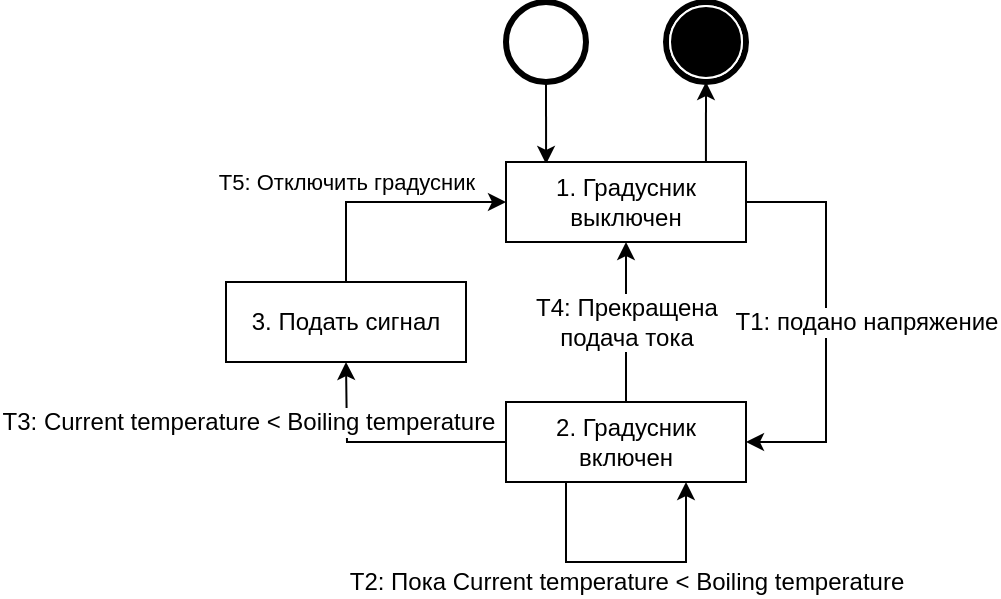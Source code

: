 <mxfile version="10.6.9" type="google"><diagram id="YanCnD4E2_m-kY68px8X" name="Page-1"><mxGraphModel dx="918" dy="655" grid="1" gridSize="10" guides="1" tooltips="1" connect="1" arrows="1" fold="1" page="1" pageScale="1" pageWidth="827" pageHeight="1169" math="0" shadow="0"><root><mxCell id="0"/><mxCell id="1" parent="0"/><mxCell id="iKuane9JJiexshHnCTdA-4" style="edgeStyle=orthogonalEdgeStyle;rounded=0;orthogonalLoop=1;jettySize=auto;html=1;exitX=0.5;exitY=1;exitDx=0;exitDy=0;entryX=0.167;entryY=0.025;entryDx=0;entryDy=0;entryPerimeter=0;" edge="1" parent="1" source="iKuane9JJiexshHnCTdA-1" target="iKuane9JJiexshHnCTdA-3"><mxGeometry relative="1" as="geometry"/></mxCell><mxCell id="iKuane9JJiexshHnCTdA-1" value="" style="shape=mxgraph.bpmn.shape;html=1;verticalLabelPosition=bottom;labelBackgroundColor=#ffffff;verticalAlign=top;align=center;perimeter=ellipsePerimeter;outlineConnect=0;outline=end;symbol=general;" vertex="1" parent="1"><mxGeometry x="320" y="40" width="40" height="40" as="geometry"/></mxCell><mxCell id="iKuane9JJiexshHnCTdA-5" style="edgeStyle=orthogonalEdgeStyle;rounded=0;orthogonalLoop=1;jettySize=auto;html=1;entryX=0.5;entryY=1;entryDx=0;entryDy=0;exitX=0.833;exitY=0.025;exitDx=0;exitDy=0;exitPerimeter=0;" edge="1" parent="1" source="iKuane9JJiexshHnCTdA-3" target="iKuane9JJiexshHnCTdA-2"><mxGeometry relative="1" as="geometry"><mxPoint x="450" y="100" as="sourcePoint"/></mxGeometry></mxCell><mxCell id="iKuane9JJiexshHnCTdA-2" value="" style="shape=mxgraph.bpmn.shape;html=1;verticalLabelPosition=bottom;labelBackgroundColor=#ffffff;verticalAlign=top;align=center;perimeter=ellipsePerimeter;outlineConnect=0;outline=end;symbol=terminate;" vertex="1" parent="1"><mxGeometry x="400" y="40" width="40" height="40" as="geometry"/></mxCell><mxCell id="iKuane9JJiexshHnCTdA-7" style="edgeStyle=orthogonalEdgeStyle;rounded=0;orthogonalLoop=1;jettySize=auto;html=1;exitX=1;exitY=0.5;exitDx=0;exitDy=0;entryX=1;entryY=0.5;entryDx=0;entryDy=0;" edge="1" parent="1" source="iKuane9JJiexshHnCTdA-3" target="iKuane9JJiexshHnCTdA-6"><mxGeometry relative="1" as="geometry"><Array as="points"><mxPoint x="480" y="140"/><mxPoint x="480" y="260"/></Array></mxGeometry></mxCell><mxCell id="iKuane9JJiexshHnCTdA-8" value="T1: подано напряжение" style="text;html=1;resizable=0;points=[];align=center;verticalAlign=middle;labelBackgroundColor=#ffffff;" vertex="1" connectable="0" parent="iKuane9JJiexshHnCTdA-7"><mxGeometry x="-0.025" relative="1" as="geometry"><mxPoint x="20" y="2" as="offset"/></mxGeometry></mxCell><mxCell id="iKuane9JJiexshHnCTdA-3" value="1. Градусник выключен" style="rounded=0;whiteSpace=wrap;html=1;" vertex="1" parent="1"><mxGeometry x="320" y="120" width="120" height="40" as="geometry"/></mxCell><mxCell id="iKuane9JJiexshHnCTdA-12" style="edgeStyle=orthogonalEdgeStyle;rounded=0;orthogonalLoop=1;jettySize=auto;html=1;exitX=0;exitY=0.5;exitDx=0;exitDy=0;" edge="1" parent="1" source="iKuane9JJiexshHnCTdA-6"><mxGeometry relative="1" as="geometry"><mxPoint x="240" y="220" as="targetPoint"/></mxGeometry></mxCell><mxCell id="iKuane9JJiexshHnCTdA-14" value="T3: Current temperature &amp;lt; Boiling temperature" style="text;html=1;resizable=0;points=[];align=center;verticalAlign=middle;labelBackgroundColor=#ffffff;" vertex="1" connectable="0" parent="iKuane9JJiexshHnCTdA-12"><mxGeometry x="0.333" y="-10" relative="1" as="geometry"><mxPoint x="-60" y="-10" as="offset"/></mxGeometry></mxCell><mxCell id="iKuane9JJiexshHnCTdA-19" style="edgeStyle=orthogonalEdgeStyle;rounded=0;orthogonalLoop=1;jettySize=auto;html=1;exitX=0.5;exitY=0;exitDx=0;exitDy=0;entryX=0.5;entryY=1;entryDx=0;entryDy=0;" edge="1" parent="1" source="iKuane9JJiexshHnCTdA-6" target="iKuane9JJiexshHnCTdA-3"><mxGeometry relative="1" as="geometry"/></mxCell><mxCell id="iKuane9JJiexshHnCTdA-20" value="T4: Прекращена&lt;br&gt;подача тока&lt;br&gt;" style="text;html=1;resizable=0;points=[];align=center;verticalAlign=middle;labelBackgroundColor=#ffffff;" vertex="1" connectable="0" parent="iKuane9JJiexshHnCTdA-19"><mxGeometry x="0.025" relative="1" as="geometry"><mxPoint y="1" as="offset"/></mxGeometry></mxCell><mxCell id="iKuane9JJiexshHnCTdA-6" value="2. Градусник включен" style="rounded=0;whiteSpace=wrap;html=1;" vertex="1" parent="1"><mxGeometry x="320" y="240" width="120" height="40" as="geometry"/></mxCell><mxCell id="iKuane9JJiexshHnCTdA-9" style="edgeStyle=orthogonalEdgeStyle;rounded=0;orthogonalLoop=1;jettySize=auto;html=1;exitX=0.25;exitY=1;exitDx=0;exitDy=0;entryX=0.75;entryY=1;entryDx=0;entryDy=0;" edge="1" parent="1" source="iKuane9JJiexshHnCTdA-6" target="iKuane9JJiexshHnCTdA-6"><mxGeometry relative="1" as="geometry"><Array as="points"><mxPoint x="350" y="320"/><mxPoint x="410" y="320"/></Array></mxGeometry></mxCell><mxCell id="iKuane9JJiexshHnCTdA-10" value="T2: Пока Current temperature &amp;lt; Boiling temperature" style="text;html=1;resizable=0;points=[];align=center;verticalAlign=middle;labelBackgroundColor=#ffffff;" vertex="1" connectable="0" parent="iKuane9JJiexshHnCTdA-9"><mxGeometry x="-0.086" y="4" relative="1" as="geometry"><mxPoint x="6" y="14" as="offset"/></mxGeometry></mxCell><mxCell id="iKuane9JJiexshHnCTdA-18" value="T5: Отключить градусник" style="edgeStyle=orthogonalEdgeStyle;rounded=0;orthogonalLoop=1;jettySize=auto;html=1;exitX=0.5;exitY=0;exitDx=0;exitDy=0;entryX=0;entryY=0.5;entryDx=0;entryDy=0;" edge="1" parent="1" source="iKuane9JJiexshHnCTdA-13" target="iKuane9JJiexshHnCTdA-3"><mxGeometry x="-0.333" y="10" relative="1" as="geometry"><mxPoint as="offset"/></mxGeometry></mxCell><mxCell id="iKuane9JJiexshHnCTdA-13" value="3. Подать сигнал" style="rounded=0;whiteSpace=wrap;html=1;" vertex="1" parent="1"><mxGeometry x="180" y="180" width="120" height="40" as="geometry"/></mxCell></root></mxGraphModel></diagram></mxfile>